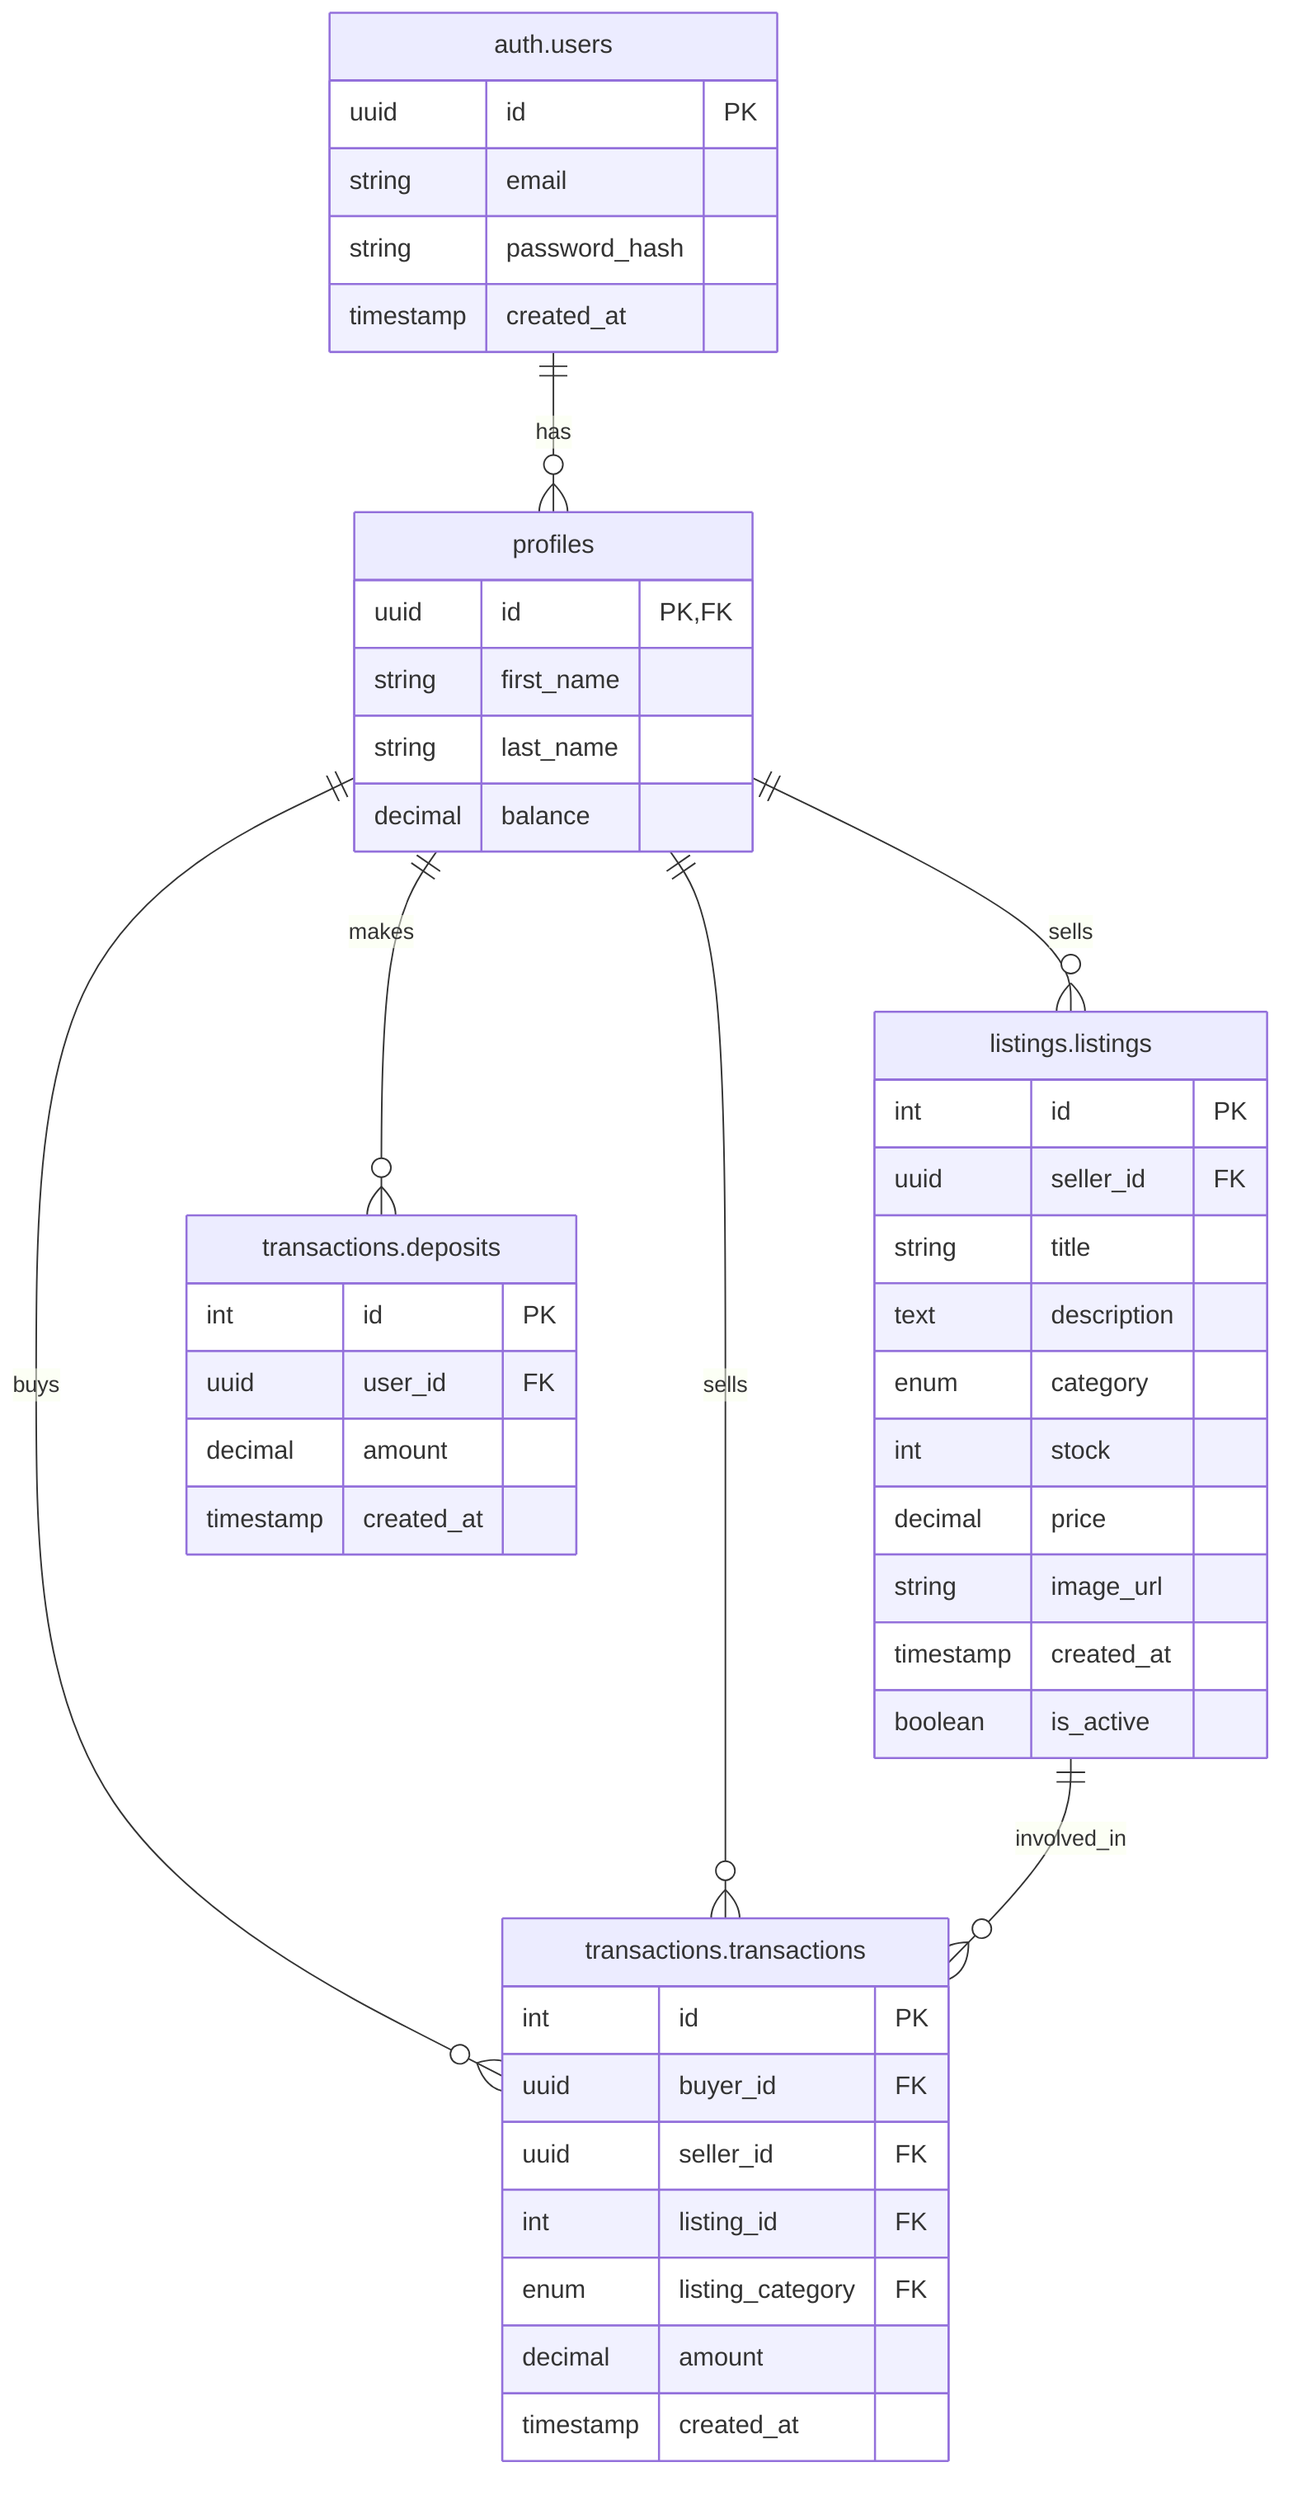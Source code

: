 erDiagram "auth.users" { uuid id PK string email string password_hash timestamp created_at } profiles { uuid id PK,
FK string first_name string last_name decimal balance } "listings.listings" { int id PK uuid seller_id FK string title text description enum category int stock decimal price string image_url timestamp created_at boolean is_active } "transactions.transactions" { int id PK uuid buyer_id FK uuid seller_id FK int listing_id FK enum listing_category FK decimal amount timestamp created_at } "transactions.deposits" { int id PK uuid user_id FK decimal amount timestamp created_at } "auth.users" || --o{ profiles : "has"
profiles || --o{ "listings.listings" : "sells"
profiles || --o{ "transactions.transactions" : "buys"
profiles || --o{ "transactions.transactions" : "sells"
profiles || --o{ "transactions.deposits" : "makes"
"listings.listings" || --o{ "transactions.transactions" : "involved_in"
